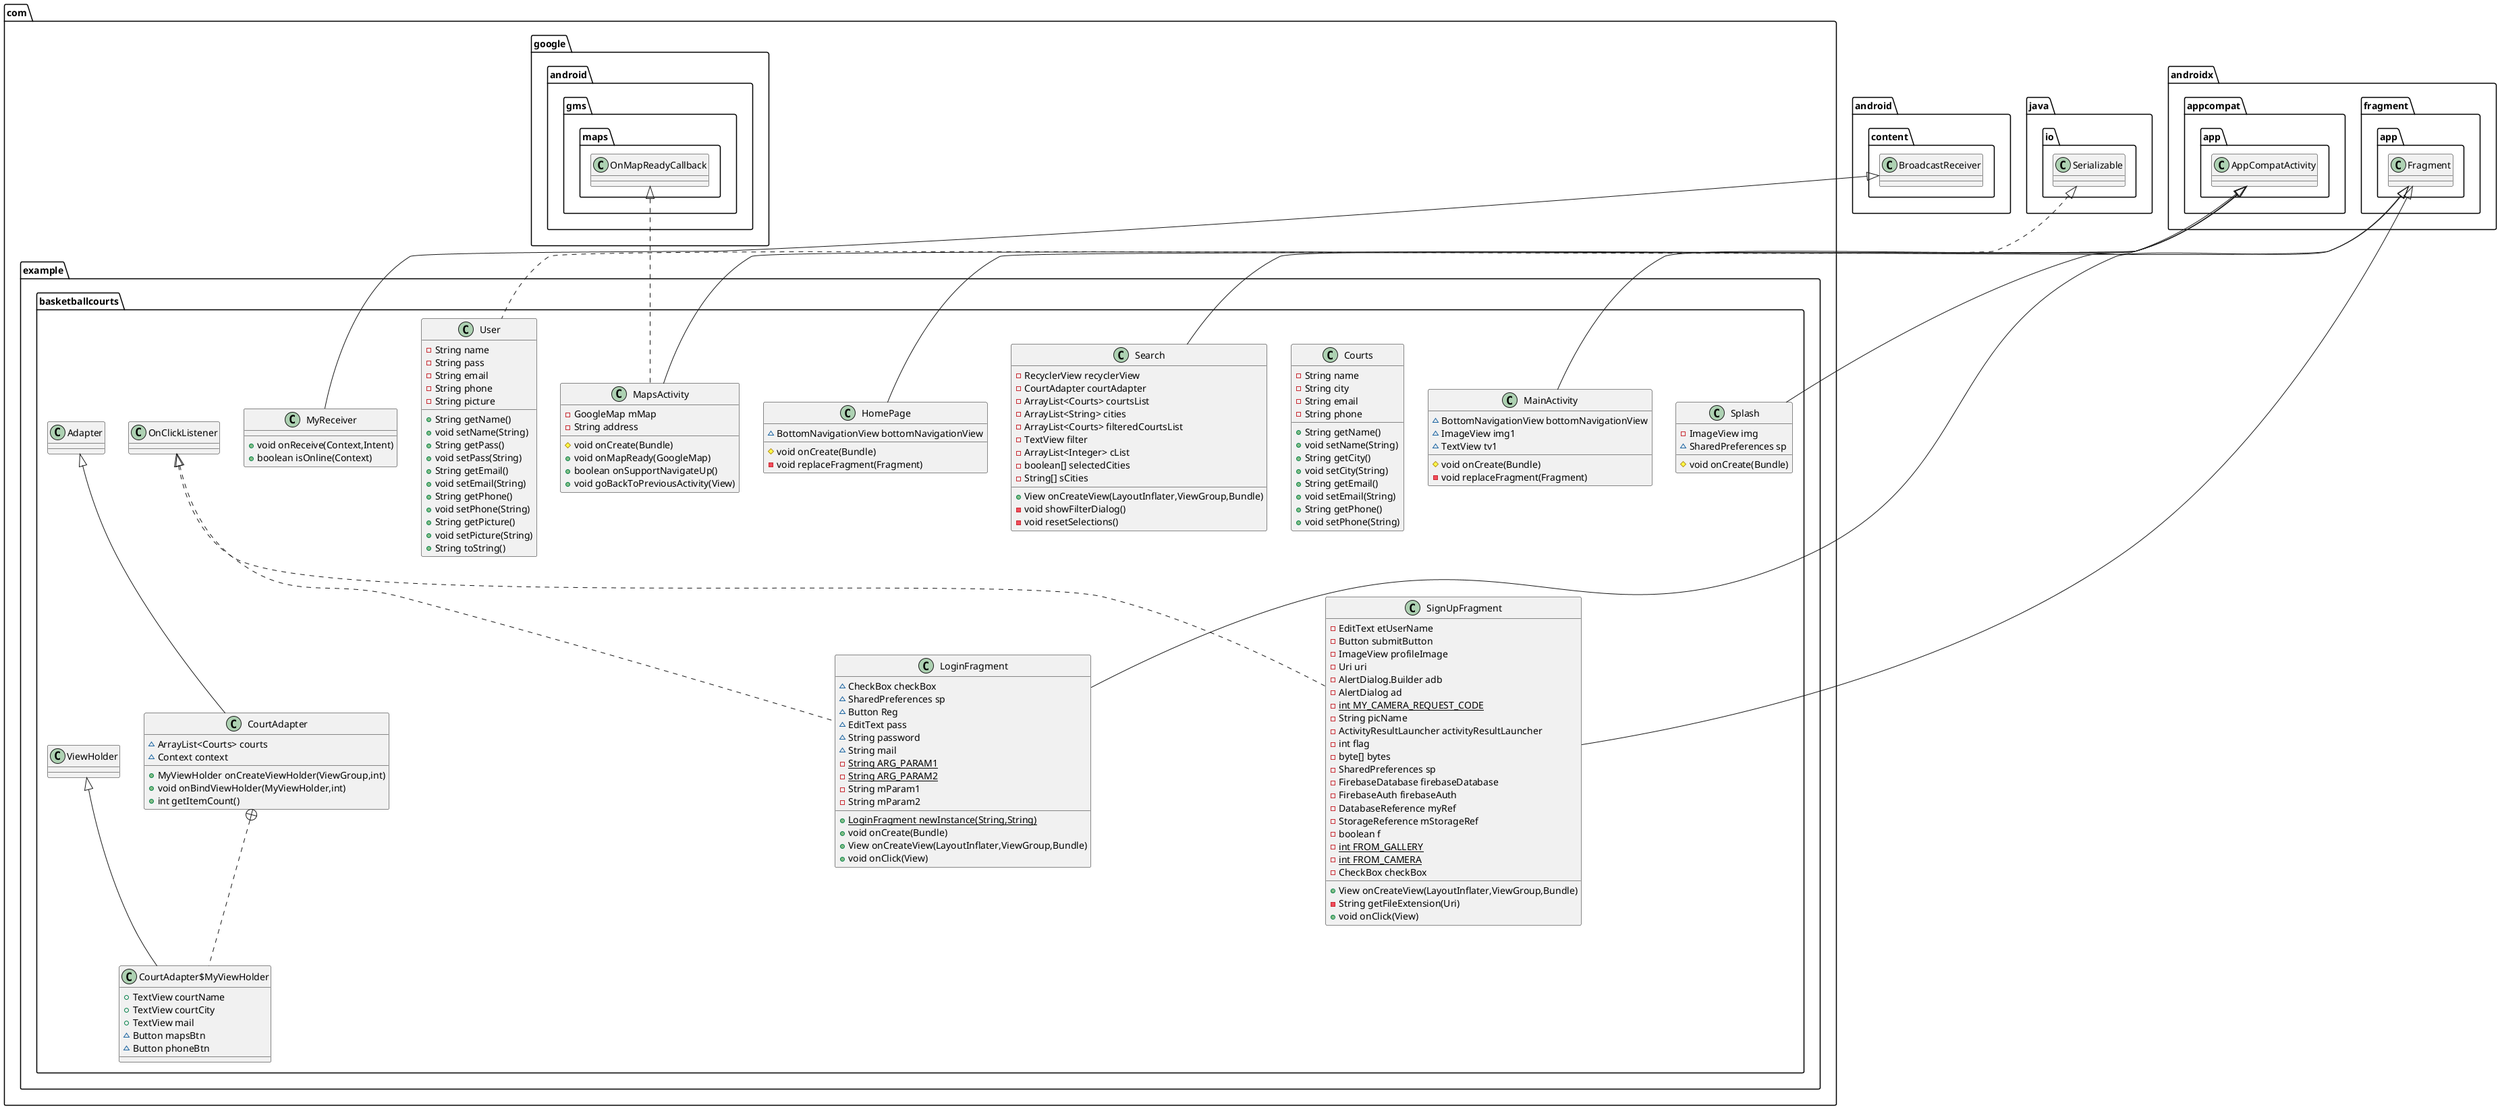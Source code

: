 @startuml
class com.example.basketballcourts.Search {
- RecyclerView recyclerView
- CourtAdapter courtAdapter
- ArrayList<Courts> courtsList
- ArrayList<String> cities
- ArrayList<Courts> filteredCourtsList
- TextView filter
- ArrayList<Integer> cList
- boolean[] selectedCities
- String[] sCities
+ View onCreateView(LayoutInflater,ViewGroup,Bundle)
- void showFilterDialog()
- void resetSelections()
}


class com.example.basketballcourts.MyReceiver {
+ void onReceive(Context,Intent)
+ boolean isOnline(Context)
}

class com.example.basketballcourts.Courts {
- String name
- String city
- String email
- String phone
+ String getName()
+ void setName(String)
+ String getCity()
+ void setCity(String)
+ String getEmail()
+ void setEmail(String)
+ String getPhone()
+ void setPhone(String)
}


class com.example.basketballcourts.HomePage {
~ BottomNavigationView bottomNavigationView
# void onCreate(Bundle)
- void replaceFragment(Fragment)
}


class com.example.basketballcourts.MapsActivity {
- GoogleMap mMap
- String address
# void onCreate(Bundle)
+ void onMapReady(GoogleMap)
+ boolean onSupportNavigateUp()
+ void goBackToPreviousActivity(View)
}


class com.example.basketballcourts.LoginFragment {
~ CheckBox checkBox
~ SharedPreferences sp
~ Button Reg
~ EditText pass
~ String password
~ String mail
- {static} String ARG_PARAM1
- {static} String ARG_PARAM2
- String mParam1
- String mParam2
+ {static} LoginFragment newInstance(String,String)
+ void onCreate(Bundle)
+ View onCreateView(LayoutInflater,ViewGroup,Bundle)
+ void onClick(View)
}


class com.example.basketballcourts.Splash {
- ImageView img
~ SharedPreferences sp
# void onCreate(Bundle)
}


class com.example.basketballcourts.User {
- String name
- String pass
- String email
- String phone
- String picture
+ String getName()
+ void setName(String)
+ String getPass()
+ void setPass(String)
+ String getEmail()
+ void setEmail(String)
+ String getPhone()
+ void setPhone(String)
+ String getPicture()
+ void setPicture(String)
+ String toString()
}


class com.example.basketballcourts.SignUpFragment {
- EditText etUserName
- Button submitButton
- ImageView profileImage
- Uri uri
- AlertDialog.Builder adb
- AlertDialog ad
- {static} int MY_CAMERA_REQUEST_CODE
- String picName
- ActivityResultLauncher activityResultLauncher
- int flag
- byte[] bytes
- SharedPreferences sp
- FirebaseDatabase firebaseDatabase
- FirebaseAuth firebaseAuth
- DatabaseReference myRef
- StorageReference mStorageRef
- boolean f
- {static} int FROM_GALLERY
- {static} int FROM_CAMERA
- CheckBox checkBox
+ View onCreateView(LayoutInflater,ViewGroup,Bundle)
- String getFileExtension(Uri)
+ void onClick(View)
}


class com.example.basketballcourts.MainActivity {
~ BottomNavigationView bottomNavigationView
~ ImageView img1
~ TextView tv1
# void onCreate(Bundle)
- void replaceFragment(Fragment)
}


class com.example.basketballcourts.CourtAdapter {
~ ArrayList<Courts> courts
~ Context context
+ MyViewHolder onCreateViewHolder(ViewGroup,int)
+ void onBindViewHolder(MyViewHolder,int)
+ int getItemCount()
}


class com.example.basketballcourts.CourtAdapter$MyViewHolder {
+ TextView courtName
+ TextView courtCity
+ TextView mail
~ Button mapsBtn
~ Button phoneBtn
}



androidx.fragment.app.Fragment <|-- com.example.basketballcourts.Search
android.content.BroadcastReceiver <|-- com.example.basketballcourts.MyReceiver
androidx.appcompat.app.AppCompatActivity <|-- com.example.basketballcourts.HomePage
com.google.android.gms.maps.OnMapReadyCallback <|.. com.example.basketballcourts.MapsActivity
androidx.appcompat.app.AppCompatActivity <|-- com.example.basketballcourts.MapsActivity
com.example.basketballcourts.OnClickListener <|.. com.example.basketballcourts.LoginFragment
androidx.fragment.app.Fragment <|-- com.example.basketballcourts.LoginFragment
androidx.appcompat.app.AppCompatActivity <|-- com.example.basketballcourts.Splash
java.io.Serializable <|.. com.example.basketballcourts.User
com.example.basketballcourts.OnClickListener <|.. com.example.basketballcourts.SignUpFragment
androidx.fragment.app.Fragment <|-- com.example.basketballcourts.SignUpFragment
androidx.appcompat.app.AppCompatActivity <|-- com.example.basketballcourts.MainActivity
com.example.basketballcourts.Adapter <|-- com.example.basketballcourts.CourtAdapter
com.example.basketballcourts.CourtAdapter +.. com.example.basketballcourts.CourtAdapter$MyViewHolder
com.example.basketballcourts.ViewHolder <|-- com.example.basketballcourts.CourtAdapter$MyViewHolder
@enduml